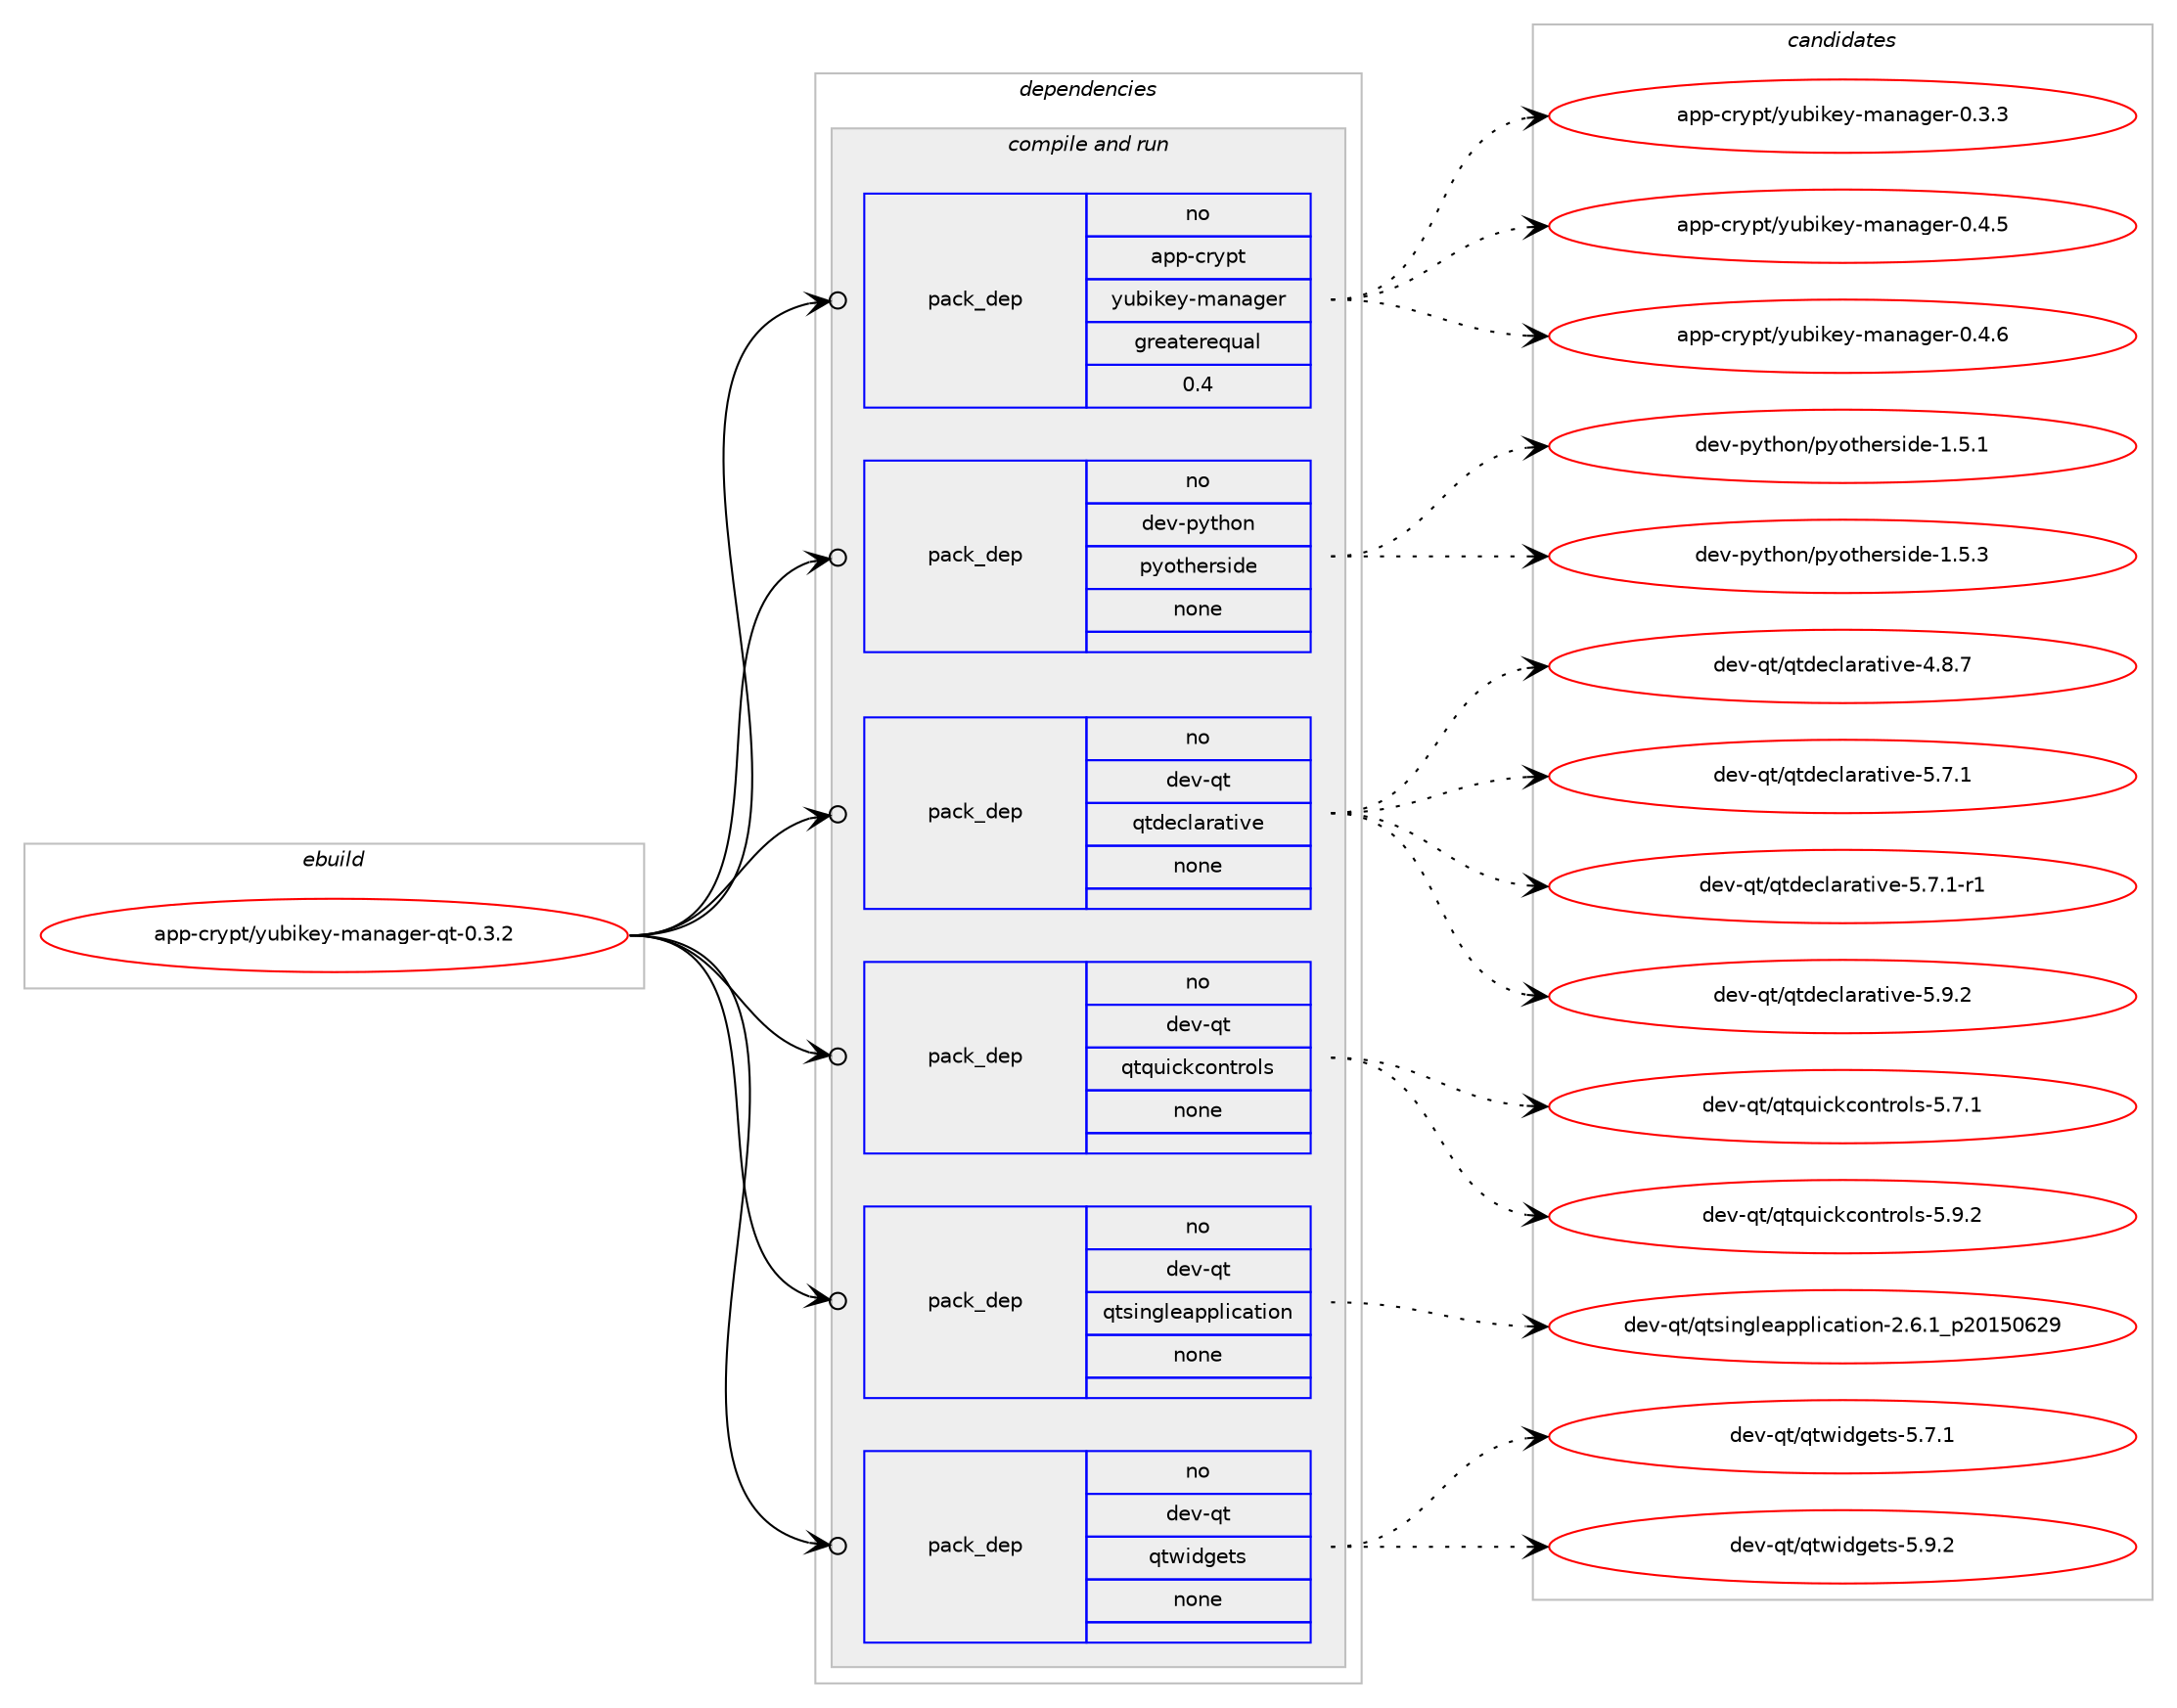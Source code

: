 digraph prolog {

# *************
# Graph options
# *************

newrank=true;
concentrate=true;
compound=true;
graph [rankdir=LR,fontname=Helvetica,fontsize=10,ranksep=1.5];#, ranksep=2.5, nodesep=0.2];
edge  [arrowhead=vee];
node  [fontname=Helvetica,fontsize=10];

# **********
# The ebuild
# **********

subgraph cluster_leftcol {
color=gray;
rank=same;
label=<<i>ebuild</i>>;
id [label="app-crypt/yubikey-manager-qt-0.3.2", color=red, width=4, href="../app-crypt/yubikey-manager-qt-0.3.2.svg"];
}

# ****************
# The dependencies
# ****************

subgraph cluster_midcol {
color=gray;
label=<<i>dependencies</i>>;
subgraph cluster_compile {
fillcolor="#eeeeee";
style=filled;
label=<<i>compile</i>>;
}
subgraph cluster_compileandrun {
fillcolor="#eeeeee";
style=filled;
label=<<i>compile and run</i>>;
subgraph pack10149 {
dependency14141 [label=<<TABLE BORDER="0" CELLBORDER="1" CELLSPACING="0" CELLPADDING="4" WIDTH="220"><TR><TD ROWSPAN="6" CELLPADDING="30">pack_dep</TD></TR><TR><TD WIDTH="110">no</TD></TR><TR><TD>app-crypt</TD></TR><TR><TD>yubikey-manager</TD></TR><TR><TD>greaterequal</TD></TR><TR><TD>0.4</TD></TR></TABLE>>, shape=none, color=blue];
}
id:e -> dependency14141:w [weight=20,style="solid",arrowhead="odotvee"];
subgraph pack10150 {
dependency14142 [label=<<TABLE BORDER="0" CELLBORDER="1" CELLSPACING="0" CELLPADDING="4" WIDTH="220"><TR><TD ROWSPAN="6" CELLPADDING="30">pack_dep</TD></TR><TR><TD WIDTH="110">no</TD></TR><TR><TD>dev-python</TD></TR><TR><TD>pyotherside</TD></TR><TR><TD>none</TD></TR><TR><TD></TD></TR></TABLE>>, shape=none, color=blue];
}
id:e -> dependency14142:w [weight=20,style="solid",arrowhead="odotvee"];
subgraph pack10151 {
dependency14143 [label=<<TABLE BORDER="0" CELLBORDER="1" CELLSPACING="0" CELLPADDING="4" WIDTH="220"><TR><TD ROWSPAN="6" CELLPADDING="30">pack_dep</TD></TR><TR><TD WIDTH="110">no</TD></TR><TR><TD>dev-qt</TD></TR><TR><TD>qtdeclarative</TD></TR><TR><TD>none</TD></TR><TR><TD></TD></TR></TABLE>>, shape=none, color=blue];
}
id:e -> dependency14143:w [weight=20,style="solid",arrowhead="odotvee"];
subgraph pack10152 {
dependency14144 [label=<<TABLE BORDER="0" CELLBORDER="1" CELLSPACING="0" CELLPADDING="4" WIDTH="220"><TR><TD ROWSPAN="6" CELLPADDING="30">pack_dep</TD></TR><TR><TD WIDTH="110">no</TD></TR><TR><TD>dev-qt</TD></TR><TR><TD>qtquickcontrols</TD></TR><TR><TD>none</TD></TR><TR><TD></TD></TR></TABLE>>, shape=none, color=blue];
}
id:e -> dependency14144:w [weight=20,style="solid",arrowhead="odotvee"];
subgraph pack10153 {
dependency14145 [label=<<TABLE BORDER="0" CELLBORDER="1" CELLSPACING="0" CELLPADDING="4" WIDTH="220"><TR><TD ROWSPAN="6" CELLPADDING="30">pack_dep</TD></TR><TR><TD WIDTH="110">no</TD></TR><TR><TD>dev-qt</TD></TR><TR><TD>qtsingleapplication</TD></TR><TR><TD>none</TD></TR><TR><TD></TD></TR></TABLE>>, shape=none, color=blue];
}
id:e -> dependency14145:w [weight=20,style="solid",arrowhead="odotvee"];
subgraph pack10154 {
dependency14146 [label=<<TABLE BORDER="0" CELLBORDER="1" CELLSPACING="0" CELLPADDING="4" WIDTH="220"><TR><TD ROWSPAN="6" CELLPADDING="30">pack_dep</TD></TR><TR><TD WIDTH="110">no</TD></TR><TR><TD>dev-qt</TD></TR><TR><TD>qtwidgets</TD></TR><TR><TD>none</TD></TR><TR><TD></TD></TR></TABLE>>, shape=none, color=blue];
}
id:e -> dependency14146:w [weight=20,style="solid",arrowhead="odotvee"];
}
subgraph cluster_run {
fillcolor="#eeeeee";
style=filled;
label=<<i>run</i>>;
}
}

# **************
# The candidates
# **************

subgraph cluster_choices {
rank=same;
color=gray;
label=<<i>candidates</i>>;

subgraph choice10149 {
color=black;
nodesep=1;
choice9711211245991141211121164712111798105107101121451099711097103101114454846514651 [label="app-crypt/yubikey-manager-0.3.3", color=red, width=4,href="../app-crypt/yubikey-manager-0.3.3.svg"];
choice9711211245991141211121164712111798105107101121451099711097103101114454846524653 [label="app-crypt/yubikey-manager-0.4.5", color=red, width=4,href="../app-crypt/yubikey-manager-0.4.5.svg"];
choice9711211245991141211121164712111798105107101121451099711097103101114454846524654 [label="app-crypt/yubikey-manager-0.4.6", color=red, width=4,href="../app-crypt/yubikey-manager-0.4.6.svg"];
dependency14141:e -> choice9711211245991141211121164712111798105107101121451099711097103101114454846514651:w [style=dotted,weight="100"];
dependency14141:e -> choice9711211245991141211121164712111798105107101121451099711097103101114454846524653:w [style=dotted,weight="100"];
dependency14141:e -> choice9711211245991141211121164712111798105107101121451099711097103101114454846524654:w [style=dotted,weight="100"];
}
subgraph choice10150 {
color=black;
nodesep=1;
choice1001011184511212111610411111047112121111116104101114115105100101454946534649 [label="dev-python/pyotherside-1.5.1", color=red, width=4,href="../dev-python/pyotherside-1.5.1.svg"];
choice1001011184511212111610411111047112121111116104101114115105100101454946534651 [label="dev-python/pyotherside-1.5.3", color=red, width=4,href="../dev-python/pyotherside-1.5.3.svg"];
dependency14142:e -> choice1001011184511212111610411111047112121111116104101114115105100101454946534649:w [style=dotted,weight="100"];
dependency14142:e -> choice1001011184511212111610411111047112121111116104101114115105100101454946534651:w [style=dotted,weight="100"];
}
subgraph choice10151 {
color=black;
nodesep=1;
choice1001011184511311647113116100101991089711497116105118101455246564655 [label="dev-qt/qtdeclarative-4.8.7", color=red, width=4,href="../dev-qt/qtdeclarative-4.8.7.svg"];
choice1001011184511311647113116100101991089711497116105118101455346554649 [label="dev-qt/qtdeclarative-5.7.1", color=red, width=4,href="../dev-qt/qtdeclarative-5.7.1.svg"];
choice10010111845113116471131161001019910897114971161051181014553465546494511449 [label="dev-qt/qtdeclarative-5.7.1-r1", color=red, width=4,href="../dev-qt/qtdeclarative-5.7.1-r1.svg"];
choice1001011184511311647113116100101991089711497116105118101455346574650 [label="dev-qt/qtdeclarative-5.9.2", color=red, width=4,href="../dev-qt/qtdeclarative-5.9.2.svg"];
dependency14143:e -> choice1001011184511311647113116100101991089711497116105118101455246564655:w [style=dotted,weight="100"];
dependency14143:e -> choice1001011184511311647113116100101991089711497116105118101455346554649:w [style=dotted,weight="100"];
dependency14143:e -> choice10010111845113116471131161001019910897114971161051181014553465546494511449:w [style=dotted,weight="100"];
dependency14143:e -> choice1001011184511311647113116100101991089711497116105118101455346574650:w [style=dotted,weight="100"];
}
subgraph choice10152 {
color=black;
nodesep=1;
choice10010111845113116471131161131171059910799111110116114111108115455346554649 [label="dev-qt/qtquickcontrols-5.7.1", color=red, width=4,href="../dev-qt/qtquickcontrols-5.7.1.svg"];
choice10010111845113116471131161131171059910799111110116114111108115455346574650 [label="dev-qt/qtquickcontrols-5.9.2", color=red, width=4,href="../dev-qt/qtquickcontrols-5.9.2.svg"];
dependency14144:e -> choice10010111845113116471131161131171059910799111110116114111108115455346554649:w [style=dotted,weight="100"];
dependency14144:e -> choice10010111845113116471131161131171059910799111110116114111108115455346574650:w [style=dotted,weight="100"];
}
subgraph choice10153 {
color=black;
nodesep=1;
choice1001011184511311647113116115105110103108101971121121081059997116105111110455046544649951125048495348545057 [label="dev-qt/qtsingleapplication-2.6.1_p20150629", color=red, width=4,href="../dev-qt/qtsingleapplication-2.6.1_p20150629.svg"];
dependency14145:e -> choice1001011184511311647113116115105110103108101971121121081059997116105111110455046544649951125048495348545057:w [style=dotted,weight="100"];
}
subgraph choice10154 {
color=black;
nodesep=1;
choice1001011184511311647113116119105100103101116115455346554649 [label="dev-qt/qtwidgets-5.7.1", color=red, width=4,href="../dev-qt/qtwidgets-5.7.1.svg"];
choice1001011184511311647113116119105100103101116115455346574650 [label="dev-qt/qtwidgets-5.9.2", color=red, width=4,href="../dev-qt/qtwidgets-5.9.2.svg"];
dependency14146:e -> choice1001011184511311647113116119105100103101116115455346554649:w [style=dotted,weight="100"];
dependency14146:e -> choice1001011184511311647113116119105100103101116115455346574650:w [style=dotted,weight="100"];
}
}

}
